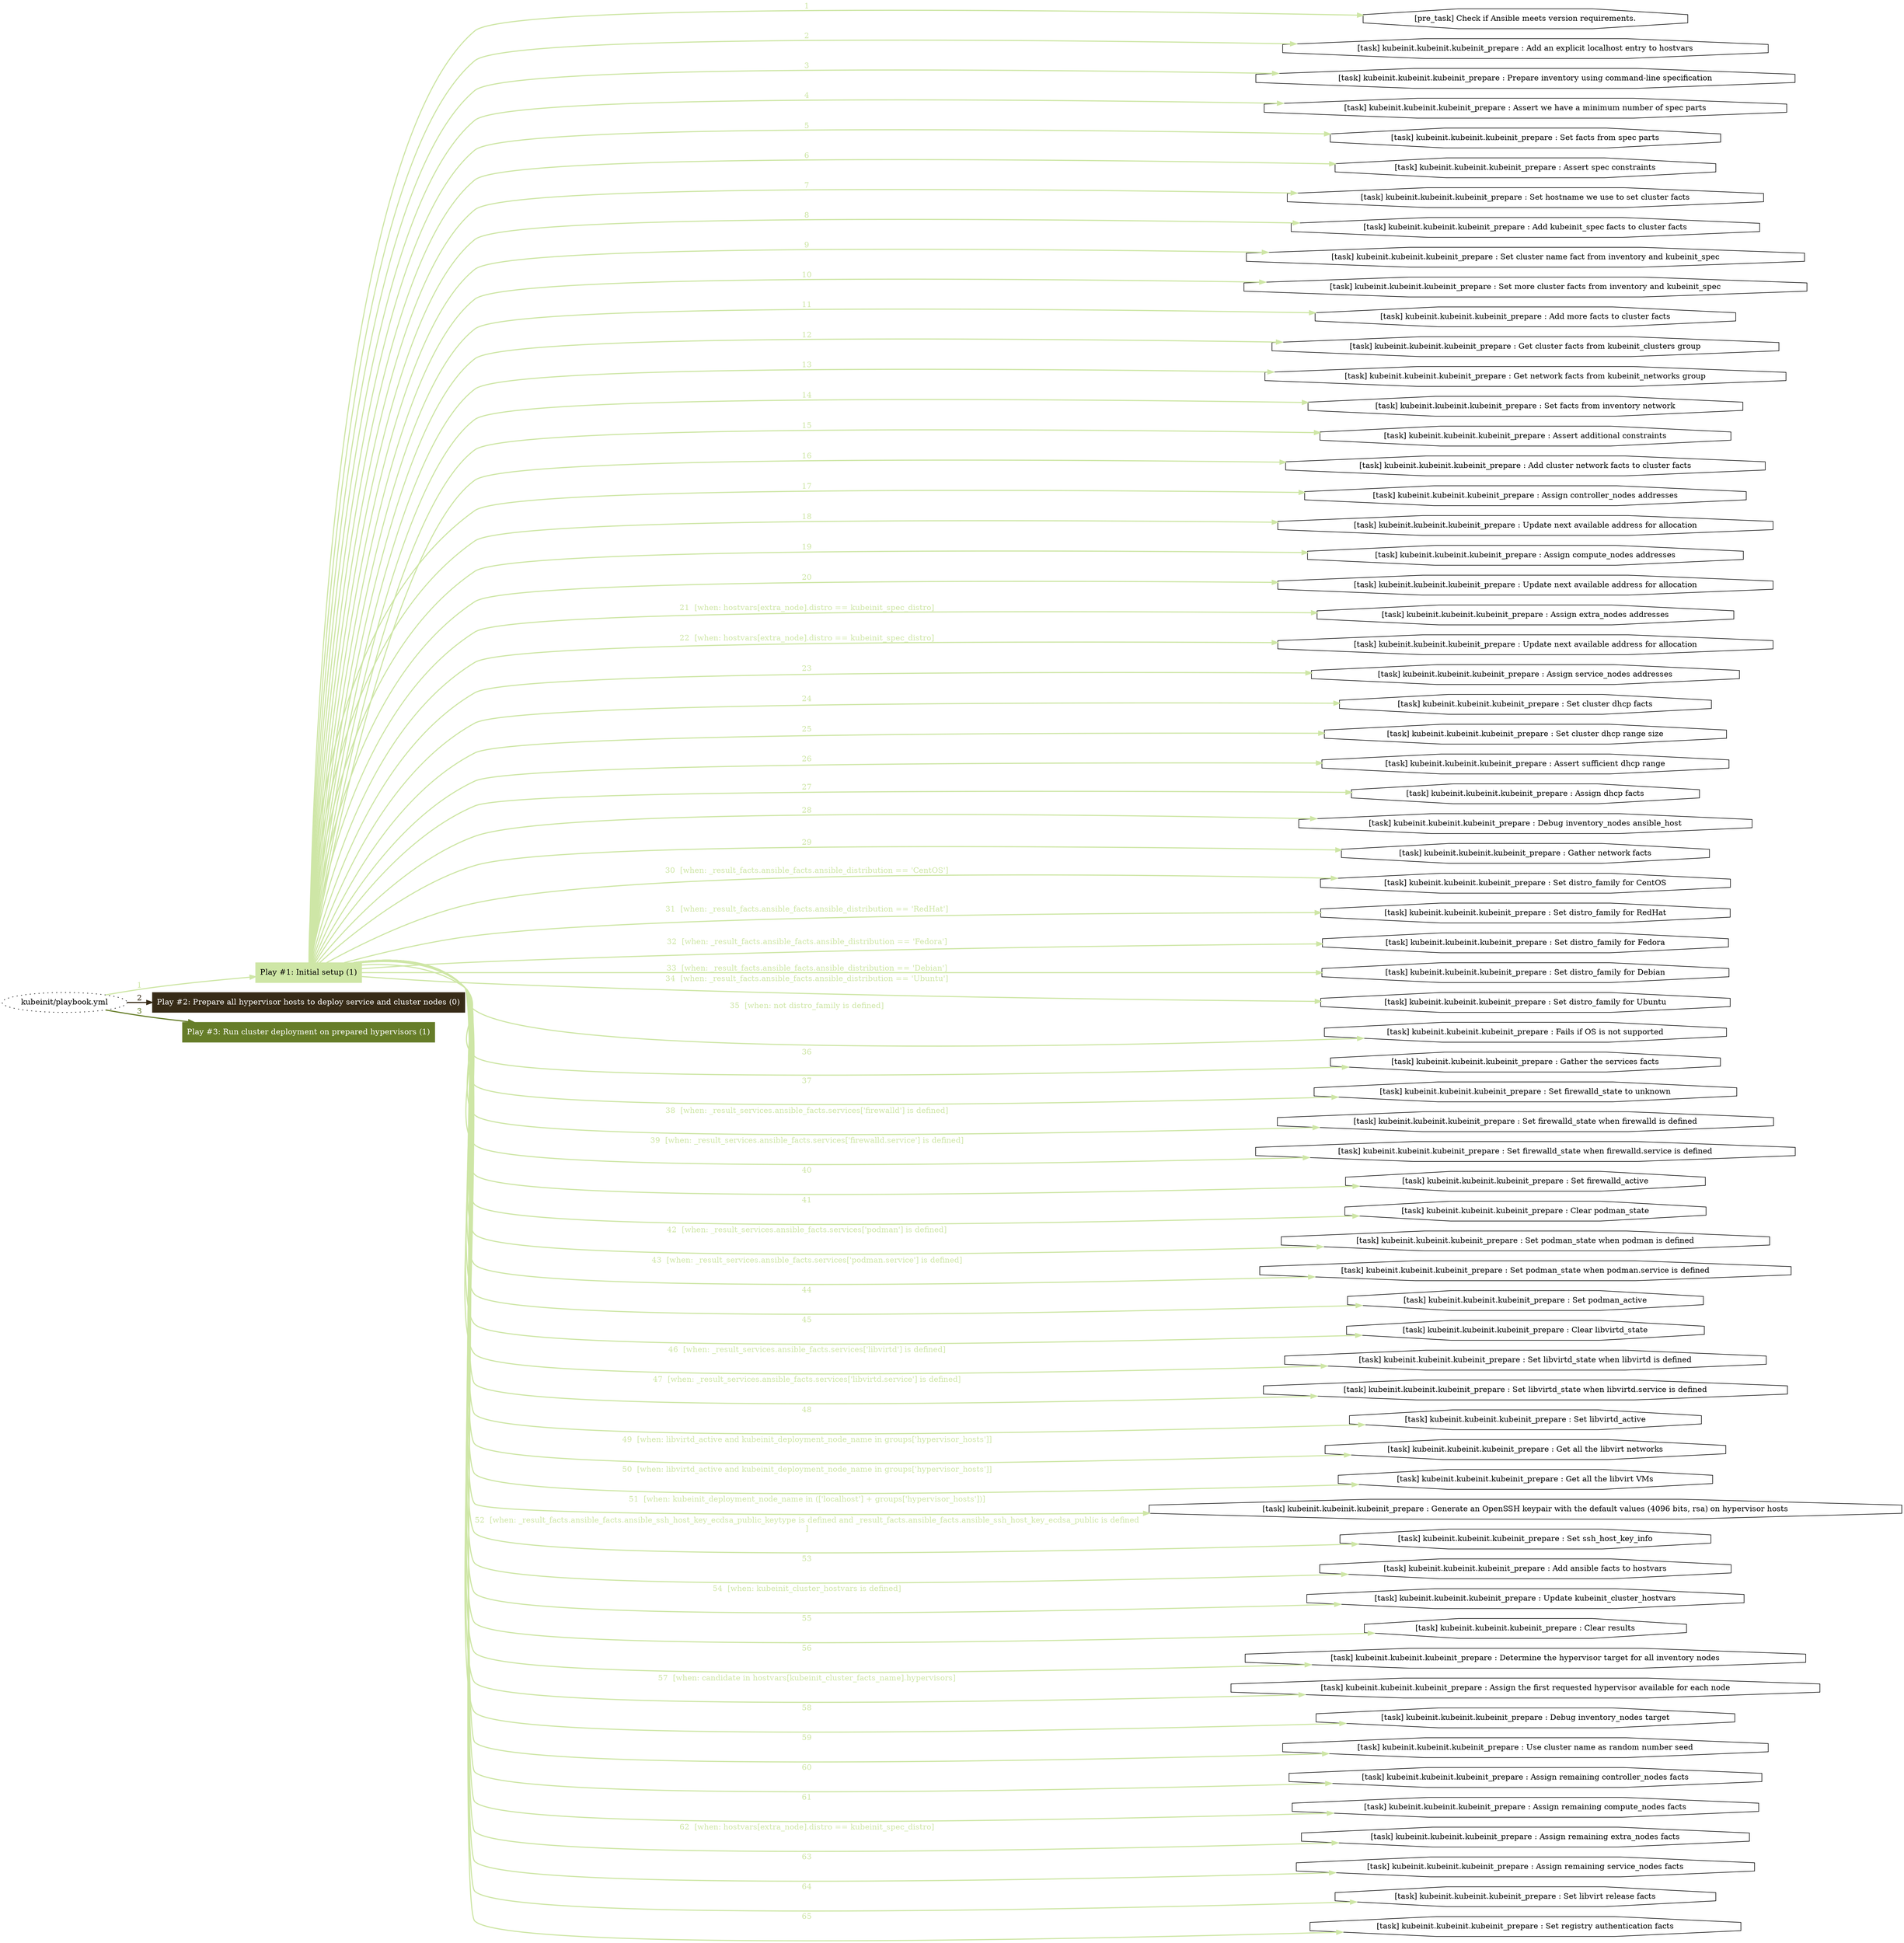 digraph "kubeinit/playbook.yml "{
	graph [concentrate=true ordering=in rankdir=LR ratio=fill]
	edge [esep=5 sep=10]
	"kubeinit/playbook.yml" [id=root_node style=dotted]
	subgraph "Play #1: Initial setup (1) "{
		"Play #1: Initial setup (1)" [color="#cee6a6" fontcolor="#000000" id="play_d00fb93c-778c-4330-b316-7578f4bb1643" shape=box style=filled tooltip=localhost]
		"kubeinit/playbook.yml" -> "Play #1: Initial setup (1)" [label=1 color="#cee6a6" fontcolor="#cee6a6" id="edge_4785aa5b-d7e1-49db-ab4d-36edfdedaa1e" style=bold]
		"pre_task_7752604c-6f48-4761-8064-b70e0f1f7db1" [label="[pre_task] Check if Ansible meets version requirements." id="pre_task_7752604c-6f48-4761-8064-b70e0f1f7db1" shape=octagon tooltip="[pre_task] Check if Ansible meets version requirements."]
		"Play #1: Initial setup (1)" -> "pre_task_7752604c-6f48-4761-8064-b70e0f1f7db1" [label=1 color="#cee6a6" fontcolor="#cee6a6" id="edge_0a22e356-cbb9-4201-ba3f-15cebae87dbf" style=bold]
		"task_87a87af5-6875-42a8-9ea2-9a715d60f647" [label="[task] kubeinit.kubeinit.kubeinit_prepare : Add an explicit localhost entry to hostvars" id="task_87a87af5-6875-42a8-9ea2-9a715d60f647" shape=octagon tooltip="[task] kubeinit.kubeinit.kubeinit_prepare : Add an explicit localhost entry to hostvars"]
		"Play #1: Initial setup (1)" -> "task_87a87af5-6875-42a8-9ea2-9a715d60f647" [label=2 color="#cee6a6" fontcolor="#cee6a6" id="edge_8208b4a0-bc86-4520-8c8e-297f411f445c" style=bold]
		"task_5d714ac1-dc53-44ce-9bce-fc7298701a67" [label="[task] kubeinit.kubeinit.kubeinit_prepare : Prepare inventory using command-line specification" id="task_5d714ac1-dc53-44ce-9bce-fc7298701a67" shape=octagon tooltip="[task] kubeinit.kubeinit.kubeinit_prepare : Prepare inventory using command-line specification"]
		"Play #1: Initial setup (1)" -> "task_5d714ac1-dc53-44ce-9bce-fc7298701a67" [label=3 color="#cee6a6" fontcolor="#cee6a6" id="edge_2b39eb29-fa0e-4655-ac7b-6db82406465d" style=bold]
		"task_20217bd2-297b-4d9e-b440-89710f521fd1" [label="[task] kubeinit.kubeinit.kubeinit_prepare : Assert we have a minimum number of spec parts" id="task_20217bd2-297b-4d9e-b440-89710f521fd1" shape=octagon tooltip="[task] kubeinit.kubeinit.kubeinit_prepare : Assert we have a minimum number of spec parts"]
		"Play #1: Initial setup (1)" -> "task_20217bd2-297b-4d9e-b440-89710f521fd1" [label=4 color="#cee6a6" fontcolor="#cee6a6" id="edge_cf8fe78b-66c9-4e81-9d2b-c89573b3683c" style=bold]
		"task_6c14f965-71d7-4716-92ba-c8bb09a60e31" [label="[task] kubeinit.kubeinit.kubeinit_prepare : Set facts from spec parts" id="task_6c14f965-71d7-4716-92ba-c8bb09a60e31" shape=octagon tooltip="[task] kubeinit.kubeinit.kubeinit_prepare : Set facts from spec parts"]
		"Play #1: Initial setup (1)" -> "task_6c14f965-71d7-4716-92ba-c8bb09a60e31" [label=5 color="#cee6a6" fontcolor="#cee6a6" id="edge_493919c7-a03e-43d6-b115-5b9830cfe8ec" style=bold]
		"task_5fa7932e-d010-4fe2-afa1-0e70bca0090b" [label="[task] kubeinit.kubeinit.kubeinit_prepare : Assert spec constraints" id="task_5fa7932e-d010-4fe2-afa1-0e70bca0090b" shape=octagon tooltip="[task] kubeinit.kubeinit.kubeinit_prepare : Assert spec constraints"]
		"Play #1: Initial setup (1)" -> "task_5fa7932e-d010-4fe2-afa1-0e70bca0090b" [label=6 color="#cee6a6" fontcolor="#cee6a6" id="edge_bd7f15ff-0b8a-4269-bf02-195096742ee7" style=bold]
		"task_71f6265a-974a-4931-817b-5a25724e858c" [label="[task] kubeinit.kubeinit.kubeinit_prepare : Set hostname we use to set cluster facts" id="task_71f6265a-974a-4931-817b-5a25724e858c" shape=octagon tooltip="[task] kubeinit.kubeinit.kubeinit_prepare : Set hostname we use to set cluster facts"]
		"Play #1: Initial setup (1)" -> "task_71f6265a-974a-4931-817b-5a25724e858c" [label=7 color="#cee6a6" fontcolor="#cee6a6" id="edge_1fc709ec-f46a-424e-bca9-6e3e442a821d" style=bold]
		"task_47ef9ddf-c1cb-4e47-a2dd-1a7cdcd19255" [label="[task] kubeinit.kubeinit.kubeinit_prepare : Add kubeinit_spec facts to cluster facts" id="task_47ef9ddf-c1cb-4e47-a2dd-1a7cdcd19255" shape=octagon tooltip="[task] kubeinit.kubeinit.kubeinit_prepare : Add kubeinit_spec facts to cluster facts"]
		"Play #1: Initial setup (1)" -> "task_47ef9ddf-c1cb-4e47-a2dd-1a7cdcd19255" [label=8 color="#cee6a6" fontcolor="#cee6a6" id="edge_2538fb62-6124-4d46-a0d0-364787cbb07a" style=bold]
		"task_cd2232c5-fba2-4adb-95b2-749cb271ed8b" [label="[task] kubeinit.kubeinit.kubeinit_prepare : Set cluster name fact from inventory and kubeinit_spec" id="task_cd2232c5-fba2-4adb-95b2-749cb271ed8b" shape=octagon tooltip="[task] kubeinit.kubeinit.kubeinit_prepare : Set cluster name fact from inventory and kubeinit_spec"]
		"Play #1: Initial setup (1)" -> "task_cd2232c5-fba2-4adb-95b2-749cb271ed8b" [label=9 color="#cee6a6" fontcolor="#cee6a6" id="edge_b6eefb4c-df21-48e1-9d50-2efa69ec54ef" style=bold]
		"task_4ed655c5-3efc-4f21-ae88-64fbeadc8170" [label="[task] kubeinit.kubeinit.kubeinit_prepare : Set more cluster facts from inventory and kubeinit_spec" id="task_4ed655c5-3efc-4f21-ae88-64fbeadc8170" shape=octagon tooltip="[task] kubeinit.kubeinit.kubeinit_prepare : Set more cluster facts from inventory and kubeinit_spec"]
		"Play #1: Initial setup (1)" -> "task_4ed655c5-3efc-4f21-ae88-64fbeadc8170" [label=10 color="#cee6a6" fontcolor="#cee6a6" id="edge_de80fda9-6703-494d-9c2a-33ca3ab317fb" style=bold]
		"task_7d38402b-bacd-41b6-92d5-8e78fa9a0df8" [label="[task] kubeinit.kubeinit.kubeinit_prepare : Add more facts to cluster facts" id="task_7d38402b-bacd-41b6-92d5-8e78fa9a0df8" shape=octagon tooltip="[task] kubeinit.kubeinit.kubeinit_prepare : Add more facts to cluster facts"]
		"Play #1: Initial setup (1)" -> "task_7d38402b-bacd-41b6-92d5-8e78fa9a0df8" [label=11 color="#cee6a6" fontcolor="#cee6a6" id="edge_9d7735ce-9aaa-4d84-ba77-44458b50d1c4" style=bold]
		"task_f72ca623-ad02-41f2-a383-68bf198eb510" [label="[task] kubeinit.kubeinit.kubeinit_prepare : Get cluster facts from kubeinit_clusters group" id="task_f72ca623-ad02-41f2-a383-68bf198eb510" shape=octagon tooltip="[task] kubeinit.kubeinit.kubeinit_prepare : Get cluster facts from kubeinit_clusters group"]
		"Play #1: Initial setup (1)" -> "task_f72ca623-ad02-41f2-a383-68bf198eb510" [label=12 color="#cee6a6" fontcolor="#cee6a6" id="edge_7b58493f-a654-4a91-b363-3f08fbd4a598" style=bold]
		"task_54850729-8fbb-4f6a-ad1a-96a6e0c84a59" [label="[task] kubeinit.kubeinit.kubeinit_prepare : Get network facts from kubeinit_networks group" id="task_54850729-8fbb-4f6a-ad1a-96a6e0c84a59" shape=octagon tooltip="[task] kubeinit.kubeinit.kubeinit_prepare : Get network facts from kubeinit_networks group"]
		"Play #1: Initial setup (1)" -> "task_54850729-8fbb-4f6a-ad1a-96a6e0c84a59" [label=13 color="#cee6a6" fontcolor="#cee6a6" id="edge_2a5b4670-dff6-409f-94d6-86be58db7e93" style=bold]
		"task_5ab6581e-3c09-4802-8f8d-da4a0c2d4ca8" [label="[task] kubeinit.kubeinit.kubeinit_prepare : Set facts from inventory network" id="task_5ab6581e-3c09-4802-8f8d-da4a0c2d4ca8" shape=octagon tooltip="[task] kubeinit.kubeinit.kubeinit_prepare : Set facts from inventory network"]
		"Play #1: Initial setup (1)" -> "task_5ab6581e-3c09-4802-8f8d-da4a0c2d4ca8" [label=14 color="#cee6a6" fontcolor="#cee6a6" id="edge_865fff47-85a3-48e1-be1e-e210f2c6012a" style=bold]
		"task_0475f305-9e2d-439c-b6ab-c18e67e46a3f" [label="[task] kubeinit.kubeinit.kubeinit_prepare : Assert additional constraints" id="task_0475f305-9e2d-439c-b6ab-c18e67e46a3f" shape=octagon tooltip="[task] kubeinit.kubeinit.kubeinit_prepare : Assert additional constraints"]
		"Play #1: Initial setup (1)" -> "task_0475f305-9e2d-439c-b6ab-c18e67e46a3f" [label=15 color="#cee6a6" fontcolor="#cee6a6" id="edge_d9a1733a-0743-4681-9d43-e587cc4a456c" style=bold]
		"task_6ad7157c-06fc-4732-8d17-b97ed74fdc35" [label="[task] kubeinit.kubeinit.kubeinit_prepare : Add cluster network facts to cluster facts" id="task_6ad7157c-06fc-4732-8d17-b97ed74fdc35" shape=octagon tooltip="[task] kubeinit.kubeinit.kubeinit_prepare : Add cluster network facts to cluster facts"]
		"Play #1: Initial setup (1)" -> "task_6ad7157c-06fc-4732-8d17-b97ed74fdc35" [label=16 color="#cee6a6" fontcolor="#cee6a6" id="edge_807ad430-f382-4ae7-a488-9a6b8534112f" style=bold]
		"task_50b1b204-02f3-447b-8f38-f6b6c082fb51" [label="[task] kubeinit.kubeinit.kubeinit_prepare : Assign controller_nodes addresses" id="task_50b1b204-02f3-447b-8f38-f6b6c082fb51" shape=octagon tooltip="[task] kubeinit.kubeinit.kubeinit_prepare : Assign controller_nodes addresses"]
		"Play #1: Initial setup (1)" -> "task_50b1b204-02f3-447b-8f38-f6b6c082fb51" [label=17 color="#cee6a6" fontcolor="#cee6a6" id="edge_d5096bd0-79f0-49fb-84d4-dc33e892dbba" style=bold]
		"task_e3824377-34db-4b3f-bfb7-a536d7f6df33" [label="[task] kubeinit.kubeinit.kubeinit_prepare : Update next available address for allocation" id="task_e3824377-34db-4b3f-bfb7-a536d7f6df33" shape=octagon tooltip="[task] kubeinit.kubeinit.kubeinit_prepare : Update next available address for allocation"]
		"Play #1: Initial setup (1)" -> "task_e3824377-34db-4b3f-bfb7-a536d7f6df33" [label=18 color="#cee6a6" fontcolor="#cee6a6" id="edge_9b7cc05f-de72-4001-8650-84d0271e20f5" style=bold]
		"task_8e5bcc1d-702b-4eea-bfa6-0ddaf83d5c9f" [label="[task] kubeinit.kubeinit.kubeinit_prepare : Assign compute_nodes addresses" id="task_8e5bcc1d-702b-4eea-bfa6-0ddaf83d5c9f" shape=octagon tooltip="[task] kubeinit.kubeinit.kubeinit_prepare : Assign compute_nodes addresses"]
		"Play #1: Initial setup (1)" -> "task_8e5bcc1d-702b-4eea-bfa6-0ddaf83d5c9f" [label=19 color="#cee6a6" fontcolor="#cee6a6" id="edge_f4714aaf-0d8f-4b31-a052-7ddc9ace2606" style=bold]
		"task_793f3718-e624-4aa8-a896-ca842daa0068" [label="[task] kubeinit.kubeinit.kubeinit_prepare : Update next available address for allocation" id="task_793f3718-e624-4aa8-a896-ca842daa0068" shape=octagon tooltip="[task] kubeinit.kubeinit.kubeinit_prepare : Update next available address for allocation"]
		"Play #1: Initial setup (1)" -> "task_793f3718-e624-4aa8-a896-ca842daa0068" [label=20 color="#cee6a6" fontcolor="#cee6a6" id="edge_470ddd2f-2445-4fe0-8f1a-7f362f44a02c" style=bold]
		"task_37c63e73-6dc9-45d4-b217-3e89651249c1" [label="[task] kubeinit.kubeinit.kubeinit_prepare : Assign extra_nodes addresses" id="task_37c63e73-6dc9-45d4-b217-3e89651249c1" shape=octagon tooltip="[task] kubeinit.kubeinit.kubeinit_prepare : Assign extra_nodes addresses"]
		"Play #1: Initial setup (1)" -> "task_37c63e73-6dc9-45d4-b217-3e89651249c1" [label="21  [when: hostvars[extra_node].distro == kubeinit_spec_distro]" color="#cee6a6" fontcolor="#cee6a6" id="edge_6810237b-7d02-408f-8e58-970ba3e3c549" style=bold]
		"task_be727078-f20c-4afa-8f1d-452ee0e9faee" [label="[task] kubeinit.kubeinit.kubeinit_prepare : Update next available address for allocation" id="task_be727078-f20c-4afa-8f1d-452ee0e9faee" shape=octagon tooltip="[task] kubeinit.kubeinit.kubeinit_prepare : Update next available address for allocation"]
		"Play #1: Initial setup (1)" -> "task_be727078-f20c-4afa-8f1d-452ee0e9faee" [label="22  [when: hostvars[extra_node].distro == kubeinit_spec_distro]" color="#cee6a6" fontcolor="#cee6a6" id="edge_908403cd-112d-422c-a5c7-0cbbae9ff6e8" style=bold]
		"task_4bdc7a44-d0d3-42ac-b975-46fe35718c1d" [label="[task] kubeinit.kubeinit.kubeinit_prepare : Assign service_nodes addresses" id="task_4bdc7a44-d0d3-42ac-b975-46fe35718c1d" shape=octagon tooltip="[task] kubeinit.kubeinit.kubeinit_prepare : Assign service_nodes addresses"]
		"Play #1: Initial setup (1)" -> "task_4bdc7a44-d0d3-42ac-b975-46fe35718c1d" [label=23 color="#cee6a6" fontcolor="#cee6a6" id="edge_2996ad59-d19a-4ed4-84f5-c60d3a9db0e9" style=bold]
		"task_1b229362-324e-4ab2-a91e-ba4dc1e5e7c4" [label="[task] kubeinit.kubeinit.kubeinit_prepare : Set cluster dhcp facts" id="task_1b229362-324e-4ab2-a91e-ba4dc1e5e7c4" shape=octagon tooltip="[task] kubeinit.kubeinit.kubeinit_prepare : Set cluster dhcp facts"]
		"Play #1: Initial setup (1)" -> "task_1b229362-324e-4ab2-a91e-ba4dc1e5e7c4" [label=24 color="#cee6a6" fontcolor="#cee6a6" id="edge_6122fd7f-7cee-4fcc-94de-58d07147894f" style=bold]
		"task_d036eadc-4cb7-4172-842d-d6612873da0d" [label="[task] kubeinit.kubeinit.kubeinit_prepare : Set cluster dhcp range size" id="task_d036eadc-4cb7-4172-842d-d6612873da0d" shape=octagon tooltip="[task] kubeinit.kubeinit.kubeinit_prepare : Set cluster dhcp range size"]
		"Play #1: Initial setup (1)" -> "task_d036eadc-4cb7-4172-842d-d6612873da0d" [label=25 color="#cee6a6" fontcolor="#cee6a6" id="edge_5f0609b1-cae3-4652-baa7-c62c1ef185ef" style=bold]
		"task_3ca606a3-e877-4935-9a5b-a443c1ab905f" [label="[task] kubeinit.kubeinit.kubeinit_prepare : Assert sufficient dhcp range" id="task_3ca606a3-e877-4935-9a5b-a443c1ab905f" shape=octagon tooltip="[task] kubeinit.kubeinit.kubeinit_prepare : Assert sufficient dhcp range"]
		"Play #1: Initial setup (1)" -> "task_3ca606a3-e877-4935-9a5b-a443c1ab905f" [label=26 color="#cee6a6" fontcolor="#cee6a6" id="edge_6d1f079a-1794-4889-8b71-cde502db1949" style=bold]
		"task_3fd18a84-6221-4e1a-b5f4-30ed1bc75fbf" [label="[task] kubeinit.kubeinit.kubeinit_prepare : Assign dhcp facts" id="task_3fd18a84-6221-4e1a-b5f4-30ed1bc75fbf" shape=octagon tooltip="[task] kubeinit.kubeinit.kubeinit_prepare : Assign dhcp facts"]
		"Play #1: Initial setup (1)" -> "task_3fd18a84-6221-4e1a-b5f4-30ed1bc75fbf" [label=27 color="#cee6a6" fontcolor="#cee6a6" id="edge_7c69130d-63e4-4053-8a5a-0f0a840b6909" style=bold]
		"task_d74a8853-763d-4f33-a79d-cdf13ac1a9f8" [label="[task] kubeinit.kubeinit.kubeinit_prepare : Debug inventory_nodes ansible_host" id="task_d74a8853-763d-4f33-a79d-cdf13ac1a9f8" shape=octagon tooltip="[task] kubeinit.kubeinit.kubeinit_prepare : Debug inventory_nodes ansible_host"]
		"Play #1: Initial setup (1)" -> "task_d74a8853-763d-4f33-a79d-cdf13ac1a9f8" [label=28 color="#cee6a6" fontcolor="#cee6a6" id="edge_71e46cfa-3af8-40f4-9c38-2db280ac91a3" style=bold]
		"task_33ef62b0-f2fd-4c88-8f1a-5fbd81b36888" [label="[task] kubeinit.kubeinit.kubeinit_prepare : Gather network facts" id="task_33ef62b0-f2fd-4c88-8f1a-5fbd81b36888" shape=octagon tooltip="[task] kubeinit.kubeinit.kubeinit_prepare : Gather network facts"]
		"Play #1: Initial setup (1)" -> "task_33ef62b0-f2fd-4c88-8f1a-5fbd81b36888" [label=29 color="#cee6a6" fontcolor="#cee6a6" id="edge_e8681255-8281-4fcd-9254-de26253c55f4" style=bold]
		"task_8aa963c9-68ac-4a84-9d6c-246f4bdbe4d4" [label="[task] kubeinit.kubeinit.kubeinit_prepare : Set distro_family for CentOS" id="task_8aa963c9-68ac-4a84-9d6c-246f4bdbe4d4" shape=octagon tooltip="[task] kubeinit.kubeinit.kubeinit_prepare : Set distro_family for CentOS"]
		"Play #1: Initial setup (1)" -> "task_8aa963c9-68ac-4a84-9d6c-246f4bdbe4d4" [label="30  [when: _result_facts.ansible_facts.ansible_distribution == 'CentOS']" color="#cee6a6" fontcolor="#cee6a6" id="edge_5869ded1-1a42-446c-8d55-a16fb8d79108" style=bold]
		"task_51d840c7-90fa-46a7-a6f9-afd191fd98f9" [label="[task] kubeinit.kubeinit.kubeinit_prepare : Set distro_family for RedHat" id="task_51d840c7-90fa-46a7-a6f9-afd191fd98f9" shape=octagon tooltip="[task] kubeinit.kubeinit.kubeinit_prepare : Set distro_family for RedHat"]
		"Play #1: Initial setup (1)" -> "task_51d840c7-90fa-46a7-a6f9-afd191fd98f9" [label="31  [when: _result_facts.ansible_facts.ansible_distribution == 'RedHat']" color="#cee6a6" fontcolor="#cee6a6" id="edge_b6d3c99e-f7aa-4580-a349-9520ea5254f9" style=bold]
		"task_dffcf09b-c36f-4aff-aad7-8afe769fd721" [label="[task] kubeinit.kubeinit.kubeinit_prepare : Set distro_family for Fedora" id="task_dffcf09b-c36f-4aff-aad7-8afe769fd721" shape=octagon tooltip="[task] kubeinit.kubeinit.kubeinit_prepare : Set distro_family for Fedora"]
		"Play #1: Initial setup (1)" -> "task_dffcf09b-c36f-4aff-aad7-8afe769fd721" [label="32  [when: _result_facts.ansible_facts.ansible_distribution == 'Fedora']" color="#cee6a6" fontcolor="#cee6a6" id="edge_6608d02f-6079-479d-9134-9727c261cbde" style=bold]
		"task_4a2fa0de-7ccc-4a6d-afae-b5f8691f9c52" [label="[task] kubeinit.kubeinit.kubeinit_prepare : Set distro_family for Debian" id="task_4a2fa0de-7ccc-4a6d-afae-b5f8691f9c52" shape=octagon tooltip="[task] kubeinit.kubeinit.kubeinit_prepare : Set distro_family for Debian"]
		"Play #1: Initial setup (1)" -> "task_4a2fa0de-7ccc-4a6d-afae-b5f8691f9c52" [label="33  [when: _result_facts.ansible_facts.ansible_distribution == 'Debian']" color="#cee6a6" fontcolor="#cee6a6" id="edge_11bdf2ee-dbcc-4b39-8fbf-d658f111dc4a" style=bold]
		"task_61584872-5621-4de7-91d8-69aa658de440" [label="[task] kubeinit.kubeinit.kubeinit_prepare : Set distro_family for Ubuntu" id="task_61584872-5621-4de7-91d8-69aa658de440" shape=octagon tooltip="[task] kubeinit.kubeinit.kubeinit_prepare : Set distro_family for Ubuntu"]
		"Play #1: Initial setup (1)" -> "task_61584872-5621-4de7-91d8-69aa658de440" [label="34  [when: _result_facts.ansible_facts.ansible_distribution == 'Ubuntu']" color="#cee6a6" fontcolor="#cee6a6" id="edge_e36be937-f613-4826-b796-19870ede742f" style=bold]
		"task_af9fc5e1-f383-44be-87a6-902566e1a6f2" [label="[task] kubeinit.kubeinit.kubeinit_prepare : Fails if OS is not supported" id="task_af9fc5e1-f383-44be-87a6-902566e1a6f2" shape=octagon tooltip="[task] kubeinit.kubeinit.kubeinit_prepare : Fails if OS is not supported"]
		"Play #1: Initial setup (1)" -> "task_af9fc5e1-f383-44be-87a6-902566e1a6f2" [label="35  [when: not distro_family is defined]" color="#cee6a6" fontcolor="#cee6a6" id="edge_14f4ca80-e567-4e94-a0d9-a116bf085d18" style=bold]
		"task_2f0fbde0-f946-4d2c-8617-3b75e98bc587" [label="[task] kubeinit.kubeinit.kubeinit_prepare : Gather the services facts" id="task_2f0fbde0-f946-4d2c-8617-3b75e98bc587" shape=octagon tooltip="[task] kubeinit.kubeinit.kubeinit_prepare : Gather the services facts"]
		"Play #1: Initial setup (1)" -> "task_2f0fbde0-f946-4d2c-8617-3b75e98bc587" [label=36 color="#cee6a6" fontcolor="#cee6a6" id="edge_e1318d32-e3e9-4e54-9736-588db9e9f5a3" style=bold]
		"task_b3fc98b8-cef0-47e4-bc5e-44a6388f95e0" [label="[task] kubeinit.kubeinit.kubeinit_prepare : Set firewalld_state to unknown" id="task_b3fc98b8-cef0-47e4-bc5e-44a6388f95e0" shape=octagon tooltip="[task] kubeinit.kubeinit.kubeinit_prepare : Set firewalld_state to unknown"]
		"Play #1: Initial setup (1)" -> "task_b3fc98b8-cef0-47e4-bc5e-44a6388f95e0" [label=37 color="#cee6a6" fontcolor="#cee6a6" id="edge_d45bb121-868c-4afa-a82d-71d6708cfd6f" style=bold]
		"task_0ecb965c-1ff9-4da5-a1a3-db32d8650113" [label="[task] kubeinit.kubeinit.kubeinit_prepare : Set firewalld_state when firewalld is defined" id="task_0ecb965c-1ff9-4da5-a1a3-db32d8650113" shape=octagon tooltip="[task] kubeinit.kubeinit.kubeinit_prepare : Set firewalld_state when firewalld is defined"]
		"Play #1: Initial setup (1)" -> "task_0ecb965c-1ff9-4da5-a1a3-db32d8650113" [label="38  [when: _result_services.ansible_facts.services['firewalld'] is defined]" color="#cee6a6" fontcolor="#cee6a6" id="edge_207d5e66-87f0-42d8-ab0c-720b5441b9a9" style=bold]
		"task_d0da0989-e6f4-4acc-8ffd-68f8c0ab8e2e" [label="[task] kubeinit.kubeinit.kubeinit_prepare : Set firewalld_state when firewalld.service is defined" id="task_d0da0989-e6f4-4acc-8ffd-68f8c0ab8e2e" shape=octagon tooltip="[task] kubeinit.kubeinit.kubeinit_prepare : Set firewalld_state when firewalld.service is defined"]
		"Play #1: Initial setup (1)" -> "task_d0da0989-e6f4-4acc-8ffd-68f8c0ab8e2e" [label="39  [when: _result_services.ansible_facts.services['firewalld.service'] is defined]" color="#cee6a6" fontcolor="#cee6a6" id="edge_6fd420dc-29b7-49ad-92a7-52d0843dd9e2" style=bold]
		"task_49116f33-7ad0-451a-9251-6b1dcc5946f9" [label="[task] kubeinit.kubeinit.kubeinit_prepare : Set firewalld_active" id="task_49116f33-7ad0-451a-9251-6b1dcc5946f9" shape=octagon tooltip="[task] kubeinit.kubeinit.kubeinit_prepare : Set firewalld_active"]
		"Play #1: Initial setup (1)" -> "task_49116f33-7ad0-451a-9251-6b1dcc5946f9" [label=40 color="#cee6a6" fontcolor="#cee6a6" id="edge_54bc671a-4839-40ec-9ead-1bd6ecc1e41f" style=bold]
		"task_fbafa256-670a-4934-aa1e-b7539ac7219c" [label="[task] kubeinit.kubeinit.kubeinit_prepare : Clear podman_state" id="task_fbafa256-670a-4934-aa1e-b7539ac7219c" shape=octagon tooltip="[task] kubeinit.kubeinit.kubeinit_prepare : Clear podman_state"]
		"Play #1: Initial setup (1)" -> "task_fbafa256-670a-4934-aa1e-b7539ac7219c" [label=41 color="#cee6a6" fontcolor="#cee6a6" id="edge_42e0ab9b-28d7-430d-8ace-712978377650" style=bold]
		"task_ea2e33ee-3309-4a92-980f-3ccafc071a29" [label="[task] kubeinit.kubeinit.kubeinit_prepare : Set podman_state when podman is defined" id="task_ea2e33ee-3309-4a92-980f-3ccafc071a29" shape=octagon tooltip="[task] kubeinit.kubeinit.kubeinit_prepare : Set podman_state when podman is defined"]
		"Play #1: Initial setup (1)" -> "task_ea2e33ee-3309-4a92-980f-3ccafc071a29" [label="42  [when: _result_services.ansible_facts.services['podman'] is defined]" color="#cee6a6" fontcolor="#cee6a6" id="edge_7763a492-4b68-448c-af34-1944a09fbef2" style=bold]
		"task_5299234c-21a2-442b-91e9-104f57fdc99d" [label="[task] kubeinit.kubeinit.kubeinit_prepare : Set podman_state when podman.service is defined" id="task_5299234c-21a2-442b-91e9-104f57fdc99d" shape=octagon tooltip="[task] kubeinit.kubeinit.kubeinit_prepare : Set podman_state when podman.service is defined"]
		"Play #1: Initial setup (1)" -> "task_5299234c-21a2-442b-91e9-104f57fdc99d" [label="43  [when: _result_services.ansible_facts.services['podman.service'] is defined]" color="#cee6a6" fontcolor="#cee6a6" id="edge_02ce2a15-9053-4525-98cd-9220a51387aa" style=bold]
		"task_c3165fe1-3d59-4adc-97e3-aebdb796344d" [label="[task] kubeinit.kubeinit.kubeinit_prepare : Set podman_active" id="task_c3165fe1-3d59-4adc-97e3-aebdb796344d" shape=octagon tooltip="[task] kubeinit.kubeinit.kubeinit_prepare : Set podman_active"]
		"Play #1: Initial setup (1)" -> "task_c3165fe1-3d59-4adc-97e3-aebdb796344d" [label=44 color="#cee6a6" fontcolor="#cee6a6" id="edge_fbbacf44-1582-46dc-8b44-633446e487d8" style=bold]
		"task_5ce88f84-09c9-43d7-89a7-08a2a2419599" [label="[task] kubeinit.kubeinit.kubeinit_prepare : Clear libvirtd_state" id="task_5ce88f84-09c9-43d7-89a7-08a2a2419599" shape=octagon tooltip="[task] kubeinit.kubeinit.kubeinit_prepare : Clear libvirtd_state"]
		"Play #1: Initial setup (1)" -> "task_5ce88f84-09c9-43d7-89a7-08a2a2419599" [label=45 color="#cee6a6" fontcolor="#cee6a6" id="edge_be02b8d8-6e31-4a69-9e4b-0c055adf9b87" style=bold]
		"task_bf64503f-ca80-4e0a-ad10-b3c9f456a705" [label="[task] kubeinit.kubeinit.kubeinit_prepare : Set libvirtd_state when libvirtd is defined" id="task_bf64503f-ca80-4e0a-ad10-b3c9f456a705" shape=octagon tooltip="[task] kubeinit.kubeinit.kubeinit_prepare : Set libvirtd_state when libvirtd is defined"]
		"Play #1: Initial setup (1)" -> "task_bf64503f-ca80-4e0a-ad10-b3c9f456a705" [label="46  [when: _result_services.ansible_facts.services['libvirtd'] is defined]" color="#cee6a6" fontcolor="#cee6a6" id="edge_6e206e89-15a0-48b4-a280-a6457c2de89a" style=bold]
		"task_c96e4e07-5d31-4b43-b050-80a3c87e4d33" [label="[task] kubeinit.kubeinit.kubeinit_prepare : Set libvirtd_state when libvirtd.service is defined" id="task_c96e4e07-5d31-4b43-b050-80a3c87e4d33" shape=octagon tooltip="[task] kubeinit.kubeinit.kubeinit_prepare : Set libvirtd_state when libvirtd.service is defined"]
		"Play #1: Initial setup (1)" -> "task_c96e4e07-5d31-4b43-b050-80a3c87e4d33" [label="47  [when: _result_services.ansible_facts.services['libvirtd.service'] is defined]" color="#cee6a6" fontcolor="#cee6a6" id="edge_ead95af3-e017-4447-b590-70f16d0e7b2a" style=bold]
		"task_ec704ca7-881e-4aa5-953f-efa6ba4fef64" [label="[task] kubeinit.kubeinit.kubeinit_prepare : Set libvirtd_active" id="task_ec704ca7-881e-4aa5-953f-efa6ba4fef64" shape=octagon tooltip="[task] kubeinit.kubeinit.kubeinit_prepare : Set libvirtd_active"]
		"Play #1: Initial setup (1)" -> "task_ec704ca7-881e-4aa5-953f-efa6ba4fef64" [label=48 color="#cee6a6" fontcolor="#cee6a6" id="edge_253426e4-9167-4c00-a17c-831bbf0e3181" style=bold]
		"task_bf8bcd94-83ce-484c-87d6-32a59f4735ba" [label="[task] kubeinit.kubeinit.kubeinit_prepare : Get all the libvirt networks" id="task_bf8bcd94-83ce-484c-87d6-32a59f4735ba" shape=octagon tooltip="[task] kubeinit.kubeinit.kubeinit_prepare : Get all the libvirt networks"]
		"Play #1: Initial setup (1)" -> "task_bf8bcd94-83ce-484c-87d6-32a59f4735ba" [label="49  [when: libvirtd_active and kubeinit_deployment_node_name in groups['hypervisor_hosts']]" color="#cee6a6" fontcolor="#cee6a6" id="edge_30b33ba6-dd66-4141-9157-7851aa695718" style=bold]
		"task_001f0bf5-6f6a-41cf-be08-d55bc078425b" [label="[task] kubeinit.kubeinit.kubeinit_prepare : Get all the libvirt VMs" id="task_001f0bf5-6f6a-41cf-be08-d55bc078425b" shape=octagon tooltip="[task] kubeinit.kubeinit.kubeinit_prepare : Get all the libvirt VMs"]
		"Play #1: Initial setup (1)" -> "task_001f0bf5-6f6a-41cf-be08-d55bc078425b" [label="50  [when: libvirtd_active and kubeinit_deployment_node_name in groups['hypervisor_hosts']]" color="#cee6a6" fontcolor="#cee6a6" id="edge_431afc90-2c4a-4eb0-a767-27e1ae004f2e" style=bold]
		"task_cb689478-6181-49b6-a0df-688ec870da2c" [label="[task] kubeinit.kubeinit.kubeinit_prepare : Generate an OpenSSH keypair with the default values (4096 bits, rsa) on hypervisor hosts" id="task_cb689478-6181-49b6-a0df-688ec870da2c" shape=octagon tooltip="[task] kubeinit.kubeinit.kubeinit_prepare : Generate an OpenSSH keypair with the default values (4096 bits, rsa) on hypervisor hosts"]
		"Play #1: Initial setup (1)" -> "task_cb689478-6181-49b6-a0df-688ec870da2c" [label="51  [when: kubeinit_deployment_node_name in (['localhost'] + groups['hypervisor_hosts'])]" color="#cee6a6" fontcolor="#cee6a6" id="edge_9e832be7-5975-4fed-bc09-04e3c829a327" style=bold]
		"task_dab4bfae-e147-4bc3-b35e-b2a89b84624e" [label="[task] kubeinit.kubeinit.kubeinit_prepare : Set ssh_host_key_info" id="task_dab4bfae-e147-4bc3-b35e-b2a89b84624e" shape=octagon tooltip="[task] kubeinit.kubeinit.kubeinit_prepare : Set ssh_host_key_info"]
		"Play #1: Initial setup (1)" -> "task_dab4bfae-e147-4bc3-b35e-b2a89b84624e" [label="52  [when: _result_facts.ansible_facts.ansible_ssh_host_key_ecdsa_public_keytype is defined and _result_facts.ansible_facts.ansible_ssh_host_key_ecdsa_public is defined
]" color="#cee6a6" fontcolor="#cee6a6" id="edge_20d1bfe8-e65e-409c-92be-9a8accfa55e9" style=bold]
		"task_12e2321c-07c8-4a4b-9013-f334f640f899" [label="[task] kubeinit.kubeinit.kubeinit_prepare : Add ansible facts to hostvars" id="task_12e2321c-07c8-4a4b-9013-f334f640f899" shape=octagon tooltip="[task] kubeinit.kubeinit.kubeinit_prepare : Add ansible facts to hostvars"]
		"Play #1: Initial setup (1)" -> "task_12e2321c-07c8-4a4b-9013-f334f640f899" [label=53 color="#cee6a6" fontcolor="#cee6a6" id="edge_06437f24-47d1-4bfc-a4e4-1c6c25576203" style=bold]
		"task_b64f75f1-7d78-4f90-ba80-4fe283438578" [label="[task] kubeinit.kubeinit.kubeinit_prepare : Update kubeinit_cluster_hostvars" id="task_b64f75f1-7d78-4f90-ba80-4fe283438578" shape=octagon tooltip="[task] kubeinit.kubeinit.kubeinit_prepare : Update kubeinit_cluster_hostvars"]
		"Play #1: Initial setup (1)" -> "task_b64f75f1-7d78-4f90-ba80-4fe283438578" [label="54  [when: kubeinit_cluster_hostvars is defined]" color="#cee6a6" fontcolor="#cee6a6" id="edge_58c09a05-541f-41ad-91b2-04979c1ac8dd" style=bold]
		"task_e7fe0246-5703-4ce8-b1ec-3e2ea21b355a" [label="[task] kubeinit.kubeinit.kubeinit_prepare : Clear results" id="task_e7fe0246-5703-4ce8-b1ec-3e2ea21b355a" shape=octagon tooltip="[task] kubeinit.kubeinit.kubeinit_prepare : Clear results"]
		"Play #1: Initial setup (1)" -> "task_e7fe0246-5703-4ce8-b1ec-3e2ea21b355a" [label=55 color="#cee6a6" fontcolor="#cee6a6" id="edge_c4d78684-4a5f-4fe9-a1ec-3e0f515bae8e" style=bold]
		"task_90838229-ea9b-4047-8d4a-61301f3c24ad" [label="[task] kubeinit.kubeinit.kubeinit_prepare : Determine the hypervisor target for all inventory nodes" id="task_90838229-ea9b-4047-8d4a-61301f3c24ad" shape=octagon tooltip="[task] kubeinit.kubeinit.kubeinit_prepare : Determine the hypervisor target for all inventory nodes"]
		"Play #1: Initial setup (1)" -> "task_90838229-ea9b-4047-8d4a-61301f3c24ad" [label=56 color="#cee6a6" fontcolor="#cee6a6" id="edge_67477361-eb01-42a5-b22e-c4c234e9e967" style=bold]
		"task_88f06bc9-7542-4061-8469-85adc239aaed" [label="[task] kubeinit.kubeinit.kubeinit_prepare : Assign the first requested hypervisor available for each node" id="task_88f06bc9-7542-4061-8469-85adc239aaed" shape=octagon tooltip="[task] kubeinit.kubeinit.kubeinit_prepare : Assign the first requested hypervisor available for each node"]
		"Play #1: Initial setup (1)" -> "task_88f06bc9-7542-4061-8469-85adc239aaed" [label="57  [when: candidate in hostvars[kubeinit_cluster_facts_name].hypervisors]" color="#cee6a6" fontcolor="#cee6a6" id="edge_6eddbf4c-b004-4013-b0f5-9f7425d4e2b9" style=bold]
		"task_128d2081-880c-4246-8f0a-f8afdea67fbd" [label="[task] kubeinit.kubeinit.kubeinit_prepare : Debug inventory_nodes target" id="task_128d2081-880c-4246-8f0a-f8afdea67fbd" shape=octagon tooltip="[task] kubeinit.kubeinit.kubeinit_prepare : Debug inventory_nodes target"]
		"Play #1: Initial setup (1)" -> "task_128d2081-880c-4246-8f0a-f8afdea67fbd" [label=58 color="#cee6a6" fontcolor="#cee6a6" id="edge_0d9c4ced-c6fb-4634-9a3c-4f61a1bfd9e6" style=bold]
		"task_bb9073bf-9474-4668-83d2-56946c4f3683" [label="[task] kubeinit.kubeinit.kubeinit_prepare : Use cluster name as random number seed" id="task_bb9073bf-9474-4668-83d2-56946c4f3683" shape=octagon tooltip="[task] kubeinit.kubeinit.kubeinit_prepare : Use cluster name as random number seed"]
		"Play #1: Initial setup (1)" -> "task_bb9073bf-9474-4668-83d2-56946c4f3683" [label=59 color="#cee6a6" fontcolor="#cee6a6" id="edge_c814af8e-a326-45c4-a688-e1580f47812e" style=bold]
		"task_ebfc08ab-af92-4dd1-98c4-dbbe3f09404d" [label="[task] kubeinit.kubeinit.kubeinit_prepare : Assign remaining controller_nodes facts" id="task_ebfc08ab-af92-4dd1-98c4-dbbe3f09404d" shape=octagon tooltip="[task] kubeinit.kubeinit.kubeinit_prepare : Assign remaining controller_nodes facts"]
		"Play #1: Initial setup (1)" -> "task_ebfc08ab-af92-4dd1-98c4-dbbe3f09404d" [label=60 color="#cee6a6" fontcolor="#cee6a6" id="edge_12129207-8e6a-422f-84eb-d4a7d306c7d5" style=bold]
		"task_f4621a46-a2c2-40ce-ac88-5f8298cc6466" [label="[task] kubeinit.kubeinit.kubeinit_prepare : Assign remaining compute_nodes facts" id="task_f4621a46-a2c2-40ce-ac88-5f8298cc6466" shape=octagon tooltip="[task] kubeinit.kubeinit.kubeinit_prepare : Assign remaining compute_nodes facts"]
		"Play #1: Initial setup (1)" -> "task_f4621a46-a2c2-40ce-ac88-5f8298cc6466" [label=61 color="#cee6a6" fontcolor="#cee6a6" id="edge_621dc54d-9944-4a80-ad5d-f6911f629346" style=bold]
		"task_d50a83ef-ae18-4836-81c7-c676b62141ae" [label="[task] kubeinit.kubeinit.kubeinit_prepare : Assign remaining extra_nodes facts" id="task_d50a83ef-ae18-4836-81c7-c676b62141ae" shape=octagon tooltip="[task] kubeinit.kubeinit.kubeinit_prepare : Assign remaining extra_nodes facts"]
		"Play #1: Initial setup (1)" -> "task_d50a83ef-ae18-4836-81c7-c676b62141ae" [label="62  [when: hostvars[extra_node].distro == kubeinit_spec_distro]" color="#cee6a6" fontcolor="#cee6a6" id="edge_2d7b700a-9bac-4a6b-9ed9-ea8a4ea970db" style=bold]
		"task_91690458-7e77-4cd2-a0ce-90de51f94de5" [label="[task] kubeinit.kubeinit.kubeinit_prepare : Assign remaining service_nodes facts" id="task_91690458-7e77-4cd2-a0ce-90de51f94de5" shape=octagon tooltip="[task] kubeinit.kubeinit.kubeinit_prepare : Assign remaining service_nodes facts"]
		"Play #1: Initial setup (1)" -> "task_91690458-7e77-4cd2-a0ce-90de51f94de5" [label=63 color="#cee6a6" fontcolor="#cee6a6" id="edge_7492c5f5-1e3c-4410-85dd-88950d30ef01" style=bold]
		"task_794bf5b4-f71b-45df-80eb-8cb4209df00d" [label="[task] kubeinit.kubeinit.kubeinit_prepare : Set libvirt release facts" id="task_794bf5b4-f71b-45df-80eb-8cb4209df00d" shape=octagon tooltip="[task] kubeinit.kubeinit.kubeinit_prepare : Set libvirt release facts"]
		"Play #1: Initial setup (1)" -> "task_794bf5b4-f71b-45df-80eb-8cb4209df00d" [label=64 color="#cee6a6" fontcolor="#cee6a6" id="edge_c2fe8315-7915-40b9-812c-6c44246c0e81" style=bold]
		"task_22a7635f-b27b-4dc8-896e-73189f1aacaa" [label="[task] kubeinit.kubeinit.kubeinit_prepare : Set registry authentication facts" id="task_22a7635f-b27b-4dc8-896e-73189f1aacaa" shape=octagon tooltip="[task] kubeinit.kubeinit.kubeinit_prepare : Set registry authentication facts"]
		"Play #1: Initial setup (1)" -> "task_22a7635f-b27b-4dc8-896e-73189f1aacaa" [label=65 color="#cee6a6" fontcolor="#cee6a6" id="edge_dcf5f46c-0d5d-45f3-876f-d4eeb2d6ba24" style=bold]
	}
	subgraph "Play #2: Prepare all hypervisor hosts to deploy service and cluster nodes (0) "{
		"Play #2: Prepare all hypervisor hosts to deploy service and cluster nodes (0)" [color="#372b17" fontcolor="#ffffff" id="play_5e9804a0-5c9e-4564-a243-8f2384511f2b" shape=box style=filled tooltip=""]
		"kubeinit/playbook.yml" -> "Play #2: Prepare all hypervisor hosts to deploy service and cluster nodes (0)" [label=2 color="#372b17" fontcolor="#372b17" id="edge_3c18db57-a0da-4b82-be9e-a6b25a077af3" style=bold]
	}
	subgraph "Play #3: Run cluster deployment on prepared hypervisors (1) "{
		"Play #3: Run cluster deployment on prepared hypervisors (1)" [color="#667d29" fontcolor="#ffffff" id="play_158272f0-571d-4607-9930-29b716c5b00f" shape=box style=filled tooltip=localhost]
		"kubeinit/playbook.yml" -> "Play #3: Run cluster deployment on prepared hypervisors (1)" [label=3 color="#667d29" fontcolor="#667d29" id="edge_9ad2435a-6cc3-4949-b0a6-d4a910b03854" style=bold]
	}
}
